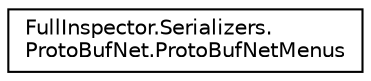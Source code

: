 digraph "Graphical Class Hierarchy"
{
  edge [fontname="Helvetica",fontsize="10",labelfontname="Helvetica",labelfontsize="10"];
  node [fontname="Helvetica",fontsize="10",shape=record];
  rankdir="LR";
  Node1 [label="FullInspector.Serializers.\lProtoBufNet.ProtoBufNetMenus",height=0.2,width=0.4,color="black", fillcolor="white", style="filled",URL="$class_full_inspector_1_1_serializers_1_1_proto_buf_net_1_1_proto_buf_net_menus.html"];
}
